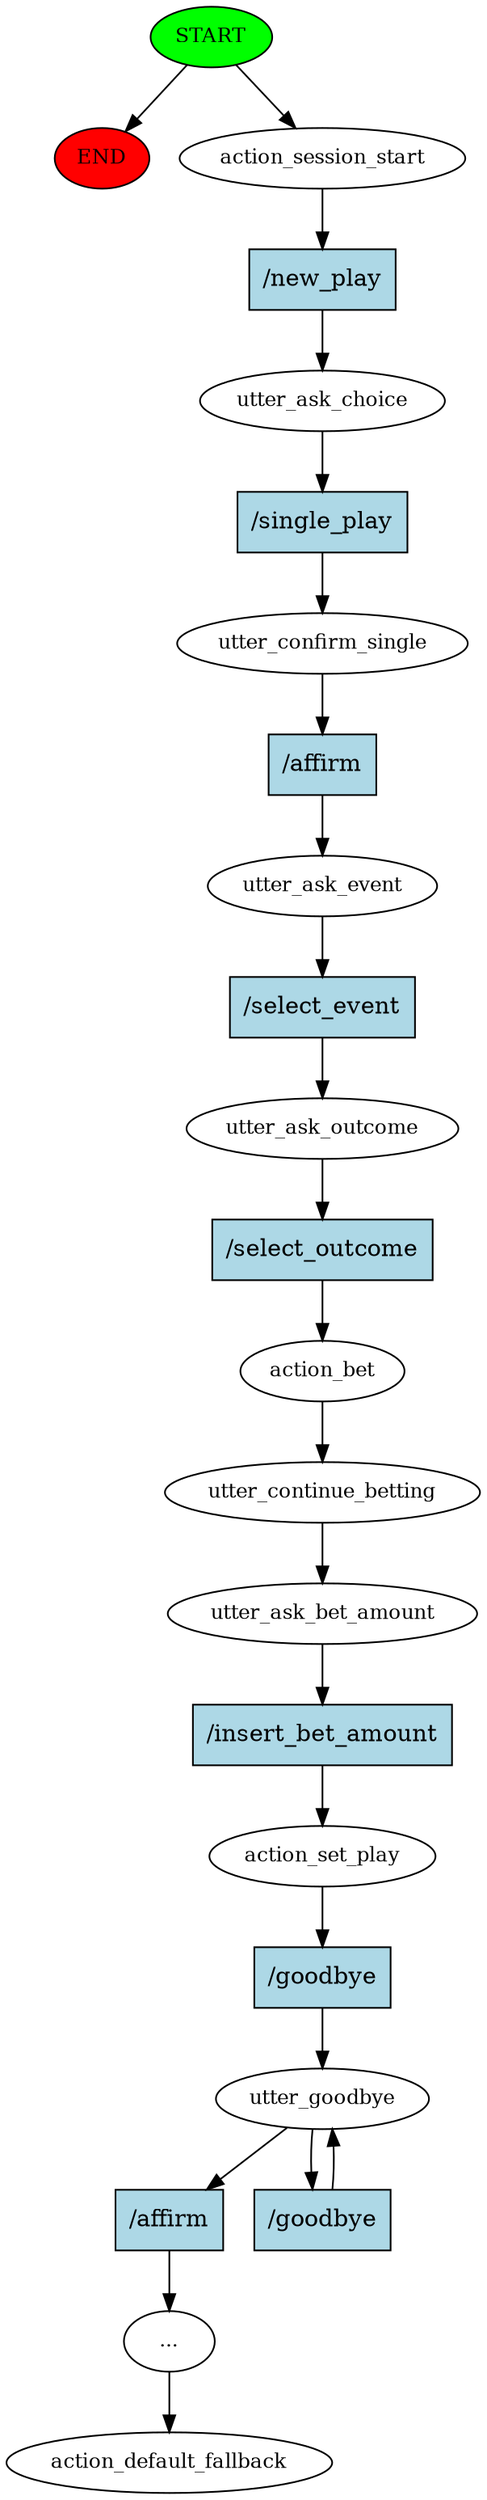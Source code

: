 digraph  {
0 [class="start active", fillcolor=green, fontsize=12, label=START, style=filled];
"-1" [class=end, fillcolor=red, fontsize=12, label=END, style=filled];
1 [class=active, fontsize=12, label=action_session_start];
2 [class=active, fontsize=12, label=utter_ask_choice];
3 [class=active, fontsize=12, label=utter_confirm_single];
4 [class=active, fontsize=12, label=utter_ask_event];
5 [class=active, fontsize=12, label=utter_ask_outcome];
6 [class=active, fontsize=12, label=action_bet];
7 [class=active, fontsize=12, label=utter_continue_betting];
8 [class=active, fontsize=12, label=utter_ask_bet_amount];
9 [class=active, fontsize=12, label=action_set_play];
10 [class=active, fontsize=12, label=utter_goodbye];
12 [class=active, fontsize=12, label="..."];
13 [class="dashed active", fontsize=12, label=action_default_fallback];
14 [class="intent active", fillcolor=lightblue, label="/new_play", shape=rect, style=filled];
15 [class="intent active", fillcolor=lightblue, label="/single_play", shape=rect, style=filled];
16 [class="intent active", fillcolor=lightblue, label="/affirm", shape=rect, style=filled];
17 [class="intent active", fillcolor=lightblue, label="/select_event", shape=rect, style=filled];
18 [class="intent active", fillcolor=lightblue, label="/select_outcome", shape=rect, style=filled];
19 [class="intent active", fillcolor=lightblue, label="/insert_bet_amount", shape=rect, style=filled];
20 [class="intent active", fillcolor=lightblue, label="/goodbye", shape=rect, style=filled];
21 [class="intent active", fillcolor=lightblue, label="/affirm", shape=rect, style=filled];
22 [class="intent active", fillcolor=lightblue, label="/goodbye", shape=rect, style=filled];
0 -> "-1"  [class="", key=NONE, label=""];
0 -> 1  [class=active, key=NONE, label=""];
1 -> 14  [class=active, key=0];
2 -> 15  [class=active, key=0];
3 -> 16  [class=active, key=0];
4 -> 17  [class=active, key=0];
5 -> 18  [class=active, key=0];
6 -> 7  [class=active, key=NONE, label=""];
7 -> 8  [class=active, key=NONE, label=""];
8 -> 19  [class=active, key=0];
9 -> 20  [class=active, key=0];
10 -> 21  [class=active, key=0];
10 -> 22  [class=active, key=0];
12 -> 13  [class=active, key=NONE, label=""];
14 -> 2  [class=active, key=0];
15 -> 3  [class=active, key=0];
16 -> 4  [class=active, key=0];
17 -> 5  [class=active, key=0];
18 -> 6  [class=active, key=0];
19 -> 9  [class=active, key=0];
20 -> 10  [class=active, key=0];
21 -> 12  [class=active, key=0];
22 -> 10  [class=active, key=0];
}
